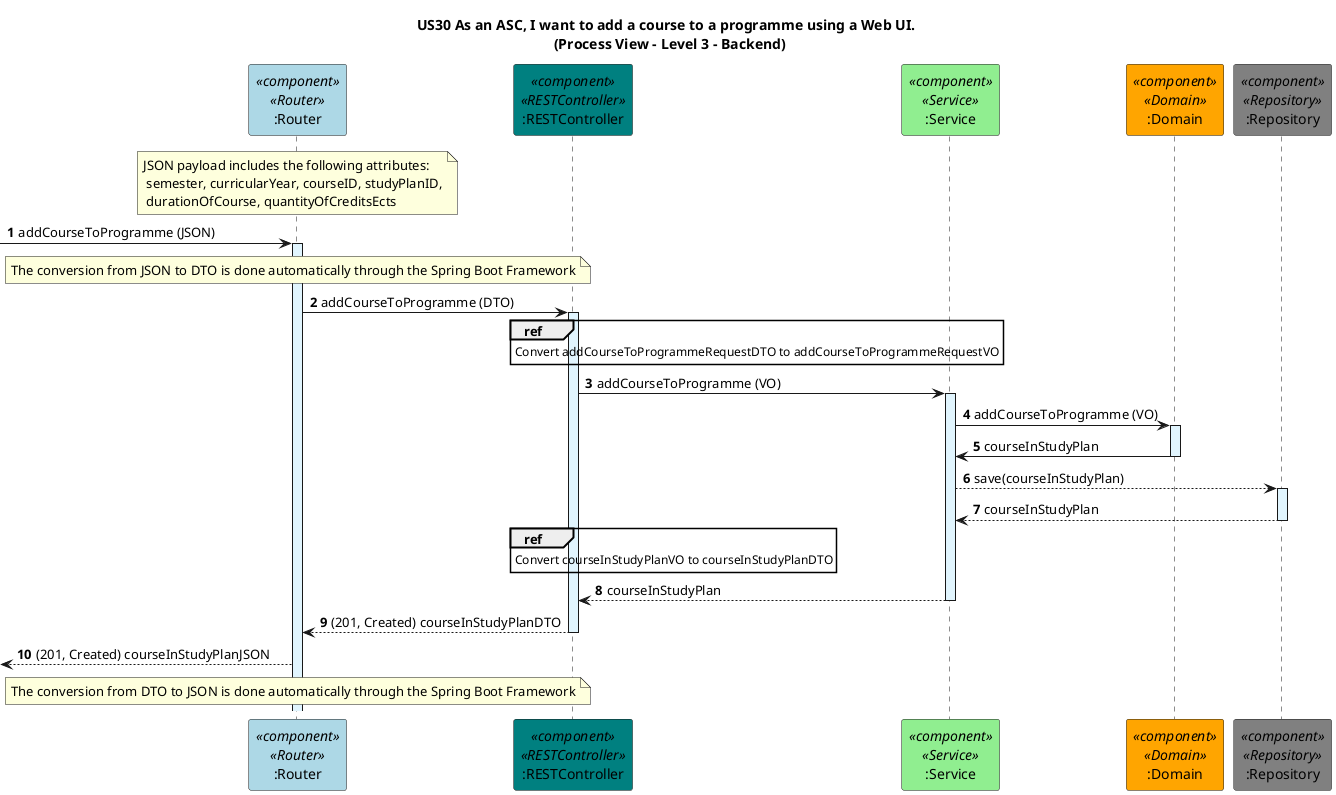 @startuml

title US30 As an ASC, I want to add a course to a programme using a Web UI. \n (Process View - Level 3 - Backend)

autonumber

participant ":Router" as router <<component>> <<Router>> #lightblue
participant ":RESTController" as restController <<component>> <<RESTController>> #teal
participant ":Service" as service <<component>> <<Service>> #lightgreen
participant ":Domain" as domain <<component>> <<Domain>> #orange
participant ":Repository" as repository <<component>> <<Repository>> #grey


note over router: JSON payload includes the following attributes:\n semester, curricularYear, courseID, studyPlanID,\n durationOfCourse, quantityOfCreditsEcts

-> router: addCourseToProgramme (JSON)
activate router #E1F5FE

note over router: The conversion from JSON to DTO is done automatically through the Spring Boot Framework


router -> restController: addCourseToProgramme (DTO)
activate restController #E1F5FE

ref over restController
    Convert addCourseToProgrammeRequestDTO to addCourseToProgrammeRequestVO
end

restController -> service: addCourseToProgramme (VO)
activate service #E1F5FE

service -> domain: addCourseToProgramme (VO)
activate domain #E1F5FE

domain -> service: courseInStudyPlan
deactivate domain

service --> repository: save(courseInStudyPlan)
activate repository #E1F5FE

repository --> service: courseInStudyPlan
deactivate repository

ref over restController
    Convert courseInStudyPlanVO to courseInStudyPlanDTO
end

service --> restController: courseInStudyPlan
deactivate service

restController --> router: (201, Created) courseInStudyPlanDTO
deactivate restController

<-- router: (201, Created) courseInStudyPlanJSON

note over router: The conversion from DTO to JSON is done automatically through the Spring Boot Framework

@enduml
